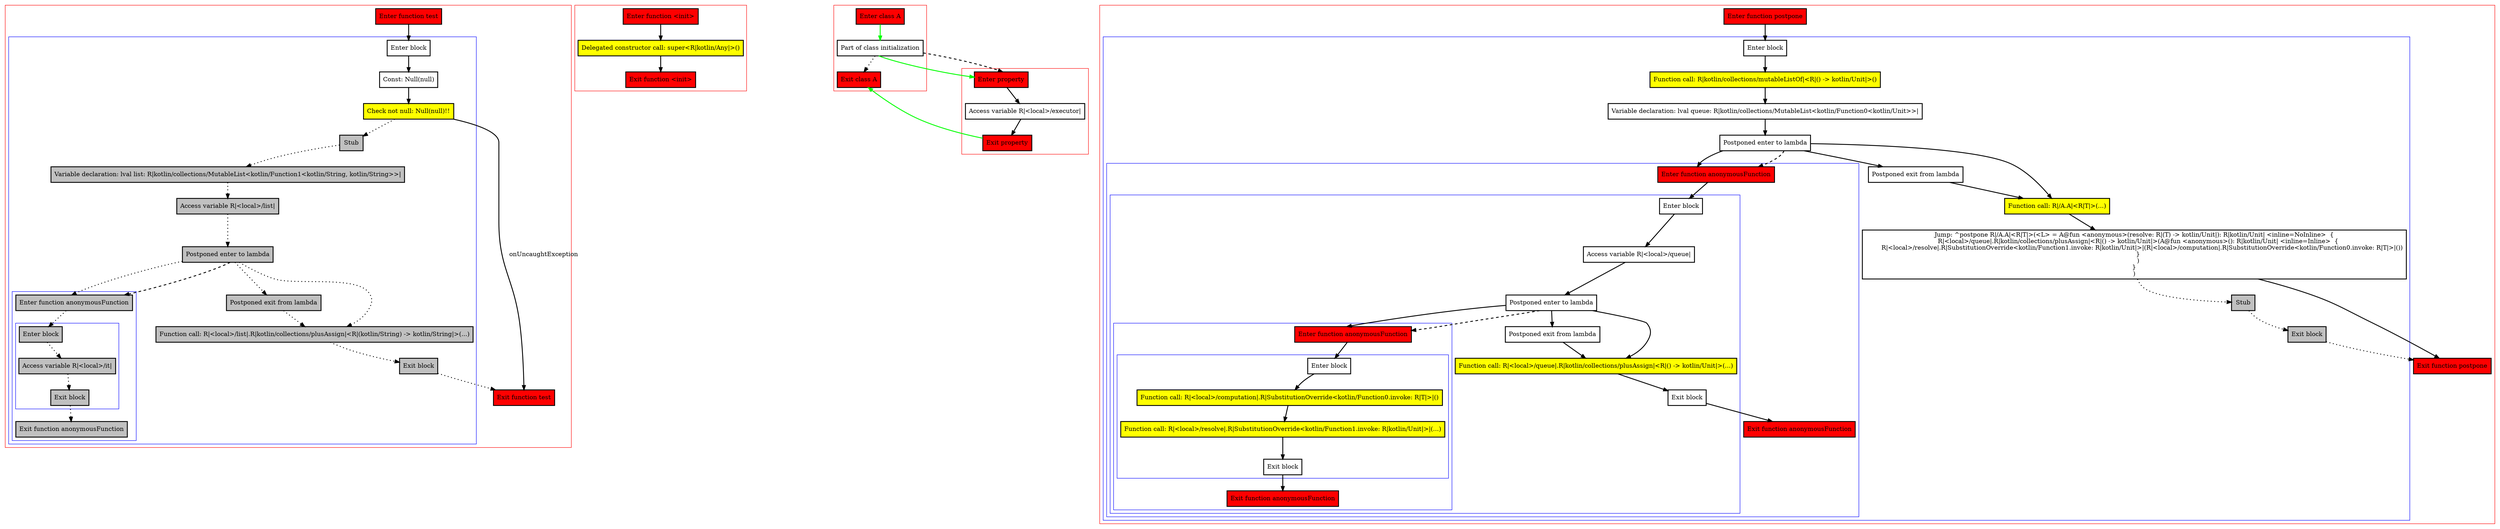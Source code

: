 digraph plusAssignWithLambdaInRhs_kt {
    graph [nodesep=3]
    node [shape=box penwidth=2]
    edge [penwidth=2]

    subgraph cluster_0 {
        color=red
        0 [label="Enter function test" style="filled" fillcolor=red];
        subgraph cluster_1 {
            color=blue
            1 [label="Enter block"];
            2 [label="Const: Null(null)"];
            3 [label="Check not null: Null(null)!!" style="filled" fillcolor=yellow];
            4 [label="Stub" style="filled" fillcolor=gray];
            5 [label="Variable declaration: lval list: R|kotlin/collections/MutableList<kotlin/Function1<kotlin/String, kotlin/String>>|" style="filled" fillcolor=gray];
            6 [label="Access variable R|<local>/list|" style="filled" fillcolor=gray];
            7 [label="Postponed enter to lambda" style="filled" fillcolor=gray];
            subgraph cluster_2 {
                color=blue
                12 [label="Enter function anonymousFunction" style="filled" fillcolor=red style="filled" fillcolor=gray];
                subgraph cluster_3 {
                    color=blue
                    13 [label="Enter block" style="filled" fillcolor=gray];
                    14 [label="Access variable R|<local>/it|" style="filled" fillcolor=gray];
                    15 [label="Exit block" style="filled" fillcolor=gray];
                }
                16 [label="Exit function anonymousFunction" style="filled" fillcolor=red style="filled" fillcolor=gray];
            }
            8 [label="Postponed exit from lambda" style="filled" fillcolor=gray];
            9 [label="Function call: R|<local>/list|.R|kotlin/collections/plusAssign|<R|(kotlin/String) -> kotlin/String|>(...)" style="filled" fillcolor=gray];
            10 [label="Exit block" style="filled" fillcolor=gray];
        }
        11 [label="Exit function test" style="filled" fillcolor=red];
    }
    0 -> {1};
    1 -> {2};
    2 -> {3};
    3 -> {11}    [label=onUncaughtException];
    3 -> {4} [style=dotted];
    4 -> {5} [style=dotted];
    5 -> {6} [style=dotted];
    6 -> {7} [style=dotted];
    7 -> {8 12 9} [style=dotted];
    7 -> {12} [style=dashed];
    8 -> {9} [style=dotted];
    9 -> {10} [style=dotted];
    10 -> {11} [style=dotted];
    12 -> {13} [style=dotted];
    13 -> {14} [style=dotted];
    14 -> {15} [style=dotted];
    15 -> {16} [style=dotted];

    subgraph cluster_4 {
        color=red
        17 [label="Enter function <init>" style="filled" fillcolor=red];
        18 [label="Delegated constructor call: super<R|kotlin/Any|>()" style="filled" fillcolor=yellow];
        19 [label="Exit function <init>" style="filled" fillcolor=red];
    }
    17 -> {18};
    18 -> {19};

    subgraph cluster_5 {
        color=red
        20 [label="Enter property" style="filled" fillcolor=red];
        21 [label="Access variable R|<local>/executor|"];
        22 [label="Exit property" style="filled" fillcolor=red];
    }
    20 -> {21};
    21 -> {22};
    22 -> {25} [color=green];

    subgraph cluster_6 {
        color=red
        23 [label="Enter class A" style="filled" fillcolor=red];
        24 [label="Part of class initialization"];
        25 [label="Exit class A" style="filled" fillcolor=red];
    }
    23 -> {24} [color=green];
    24 -> {25} [style=dotted];
    24 -> {20} [color=green];
    24 -> {20} [style=dashed];

    subgraph cluster_7 {
        color=red
        26 [label="Enter function postpone" style="filled" fillcolor=red];
        subgraph cluster_8 {
            color=blue
            27 [label="Enter block"];
            28 [label="Function call: R|kotlin/collections/mutableListOf|<R|() -> kotlin/Unit|>()" style="filled" fillcolor=yellow];
            29 [label="Variable declaration: lval queue: R|kotlin/collections/MutableList<kotlin/Function0<kotlin/Unit>>|"];
            30 [label="Postponed enter to lambda"];
            subgraph cluster_9 {
                color=blue
                37 [label="Enter function anonymousFunction" style="filled" fillcolor=red];
                subgraph cluster_10 {
                    color=blue
                    38 [label="Enter block"];
                    39 [label="Access variable R|<local>/queue|"];
                    40 [label="Postponed enter to lambda"];
                    subgraph cluster_11 {
                        color=blue
                        45 [label="Enter function anonymousFunction" style="filled" fillcolor=red];
                        subgraph cluster_12 {
                            color=blue
                            46 [label="Enter block"];
                            47 [label="Function call: R|<local>/computation|.R|SubstitutionOverride<kotlin/Function0.invoke: R|T|>|()" style="filled" fillcolor=yellow];
                            48 [label="Function call: R|<local>/resolve|.R|SubstitutionOverride<kotlin/Function1.invoke: R|kotlin/Unit|>|(...)" style="filled" fillcolor=yellow];
                            49 [label="Exit block"];
                        }
                        50 [label="Exit function anonymousFunction" style="filled" fillcolor=red];
                    }
                    41 [label="Postponed exit from lambda"];
                    42 [label="Function call: R|<local>/queue|.R|kotlin/collections/plusAssign|<R|() -> kotlin/Unit|>(...)" style="filled" fillcolor=yellow];
                    43 [label="Exit block"];
                }
                44 [label="Exit function anonymousFunction" style="filled" fillcolor=red];
            }
            31 [label="Postponed exit from lambda"];
            32 [label="Function call: R|/A.A|<R|T|>(...)" style="filled" fillcolor=yellow];
            33 [label="Jump: ^postpone R|/A.A|<R|T|>(<L> = A@fun <anonymous>(resolve: R|(T) -> kotlin/Unit|): R|kotlin/Unit| <inline=NoInline>  {
    R|<local>/queue|.R|kotlin/collections/plusAssign|<R|() -> kotlin/Unit|>(A@fun <anonymous>(): R|kotlin/Unit| <inline=Inline>  {
        R|<local>/resolve|.R|SubstitutionOverride<kotlin/Function1.invoke: R|kotlin/Unit|>|(R|<local>/computation|.R|SubstitutionOverride<kotlin/Function0.invoke: R|T|>|())
    }
    )
}
)"];
            34 [label="Stub" style="filled" fillcolor=gray];
            35 [label="Exit block" style="filled" fillcolor=gray];
        }
        36 [label="Exit function postpone" style="filled" fillcolor=red];
    }
    26 -> {27};
    27 -> {28};
    28 -> {29};
    29 -> {30};
    30 -> {31 37 32};
    30 -> {37} [style=dashed];
    31 -> {32};
    32 -> {33};
    33 -> {36};
    33 -> {34} [style=dotted];
    34 -> {35} [style=dotted];
    35 -> {36} [style=dotted];
    37 -> {38};
    38 -> {39};
    39 -> {40};
    40 -> {41 45 42};
    40 -> {45} [style=dashed];
    41 -> {42};
    42 -> {43};
    43 -> {44};
    45 -> {46};
    46 -> {47};
    47 -> {48};
    48 -> {49};
    49 -> {50};

}
